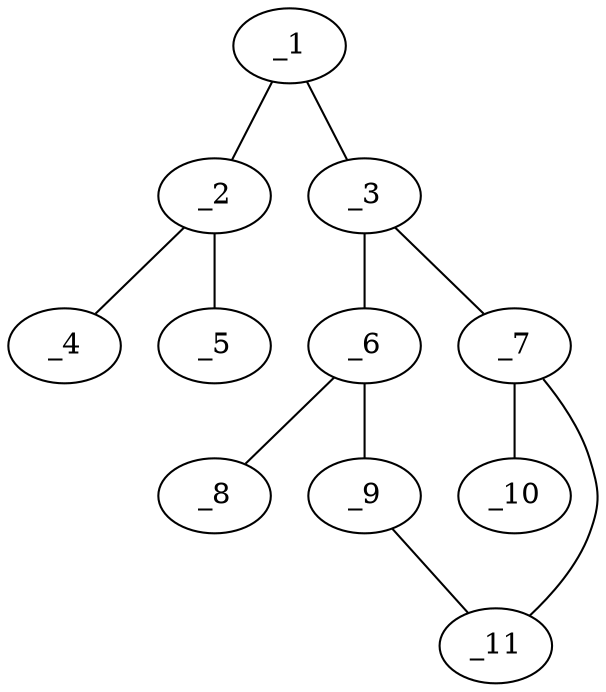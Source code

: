 graph molid40450 {
	_1	 [charge=0,
		chem=1,
		symbol="C  ",
		x="3.7601",
		y="0.5194"];
	_2	 [charge=0,
		chem=1,
		symbol="C  ",
		x="4.6261",
		y="1.0194"];
	_1 -- _2	 [valence=1];
	_3	 [charge=0,
		chem=4,
		symbol="N  ",
		x="3.7601",
		y="-0.4806"];
	_1 -- _3	 [valence=1];
	_4	 [charge=0,
		chem=2,
		symbol="O  ",
		x="4.6261",
		y="2.0194"];
	_2 -- _4	 [valence=2];
	_5	 [charge=0,
		chem=2,
		symbol="O  ",
		x="5.4921",
		y="0.5194"];
	_2 -- _5	 [valence=1];
	_6	 [charge=0,
		chem=1,
		symbol="C  ",
		x="2.9511",
		y="-1.0684"];
	_3 -- _6	 [valence=1];
	_7	 [charge=0,
		chem=1,
		symbol="C  ",
		x="4.5691",
		y="-1.0684"];
	_3 -- _7	 [valence=1];
	_8	 [charge=0,
		chem=2,
		symbol="O  ",
		x=2,
		y="-0.7593"];
	_6 -- _8	 [valence=2];
	_9	 [charge=0,
		chem=1,
		symbol="C  ",
		x="3.2601",
		y="-2.0194"];
	_6 -- _9	 [valence=1];
	_10	 [charge=0,
		chem=5,
		symbol="S  ",
		x="5.5201",
		y="-0.7594"];
	_7 -- _10	 [valence=2];
	_11	 [charge=0,
		chem=5,
		symbol="S  ",
		x="4.2601",
		y="-2.0194"];
	_7 -- _11	 [valence=1];
	_9 -- _11	 [valence=1];
}
